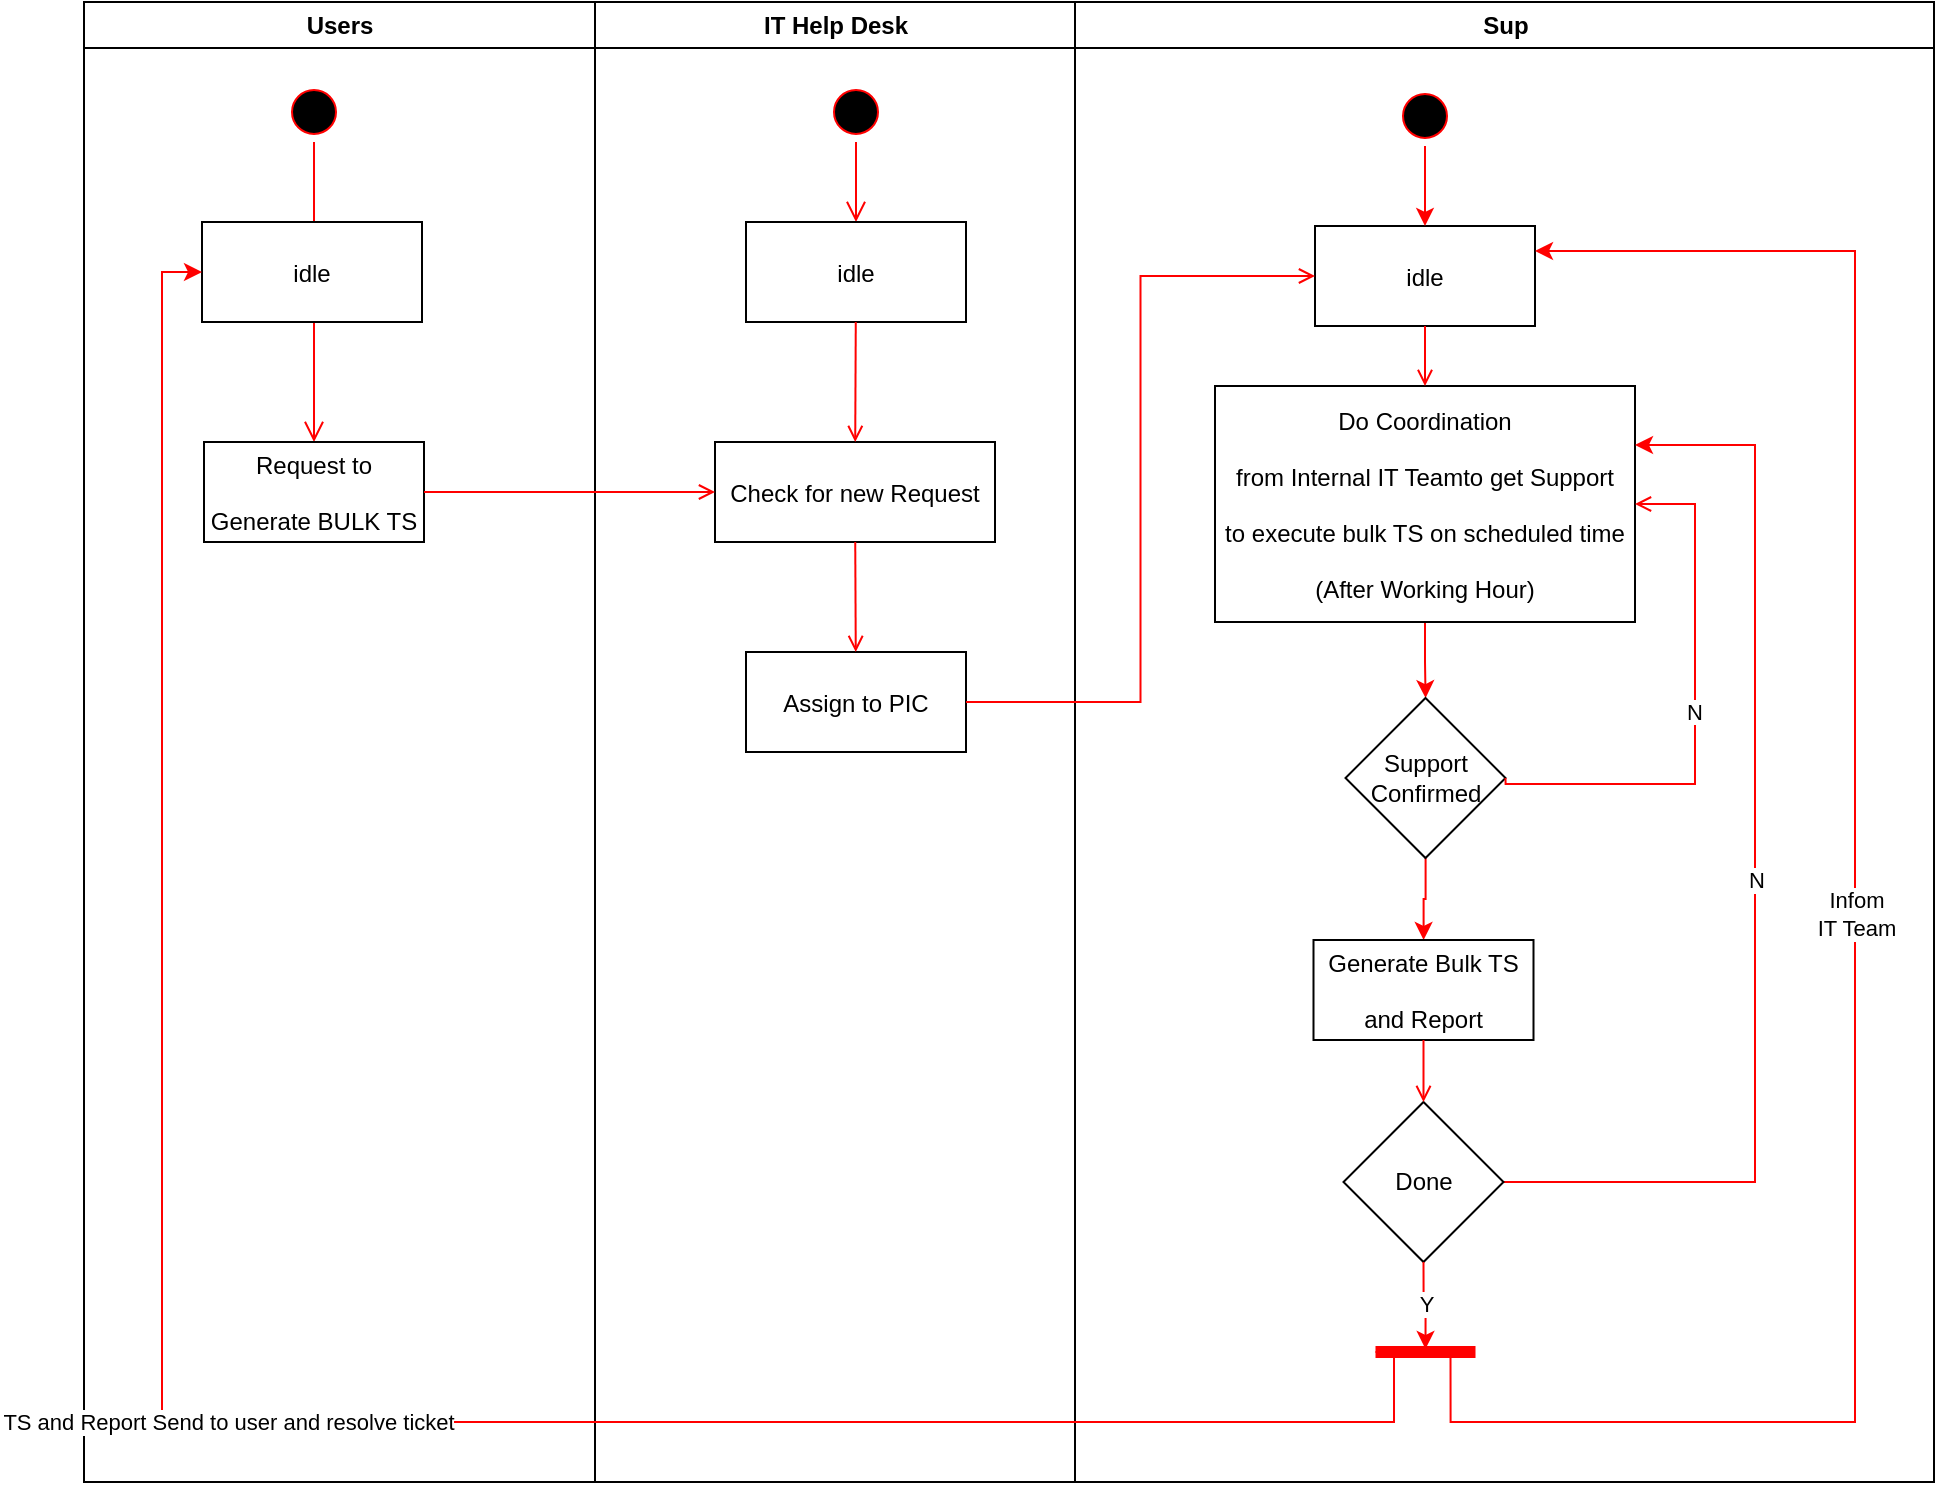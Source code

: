 <mxfile version="15.4.3" type="github">
  <diagram name="Page-1" id="e7e014a7-5840-1c2e-5031-d8a46d1fe8dd">
    <mxGraphModel dx="1955" dy="980" grid="1" gridSize="10" guides="1" tooltips="1" connect="1" arrows="1" fold="1" page="1" pageScale="1" pageWidth="1169" pageHeight="826" background="none" math="0" shadow="0">
      <root>
        <mxCell id="0" />
        <mxCell id="1" parent="0" />
        <mxCell id="2" value="Users" style="swimlane;whiteSpace=wrap" parent="1" vertex="1">
          <mxGeometry x="165" y="60" width="255.5" height="740" as="geometry" />
        </mxCell>
        <mxCell id="5" value="" style="ellipse;shape=startState;fillColor=#000000;strokeColor=#ff0000;" parent="2" vertex="1">
          <mxGeometry x="100" y="40" width="30" height="30" as="geometry" />
        </mxCell>
        <mxCell id="6" value="" style="edgeStyle=elbowEdgeStyle;elbow=horizontal;verticalAlign=bottom;endArrow=open;endSize=8;strokeColor=#FF0000;endFill=1;rounded=0" parent="2" source="5" target="10" edge="1">
          <mxGeometry x="100" y="40" as="geometry">
            <mxPoint x="115.5" y="322" as="targetPoint" />
          </mxGeometry>
        </mxCell>
        <mxCell id="10" value="Request to &#xa;&#xa;Generate BULK TS" style="" parent="2" vertex="1">
          <mxGeometry x="60" y="220" width="110" height="50" as="geometry" />
        </mxCell>
        <mxCell id="SXdFW6bV2_QY-OcFJXrF-66" value="idle" style="" vertex="1" parent="2">
          <mxGeometry x="59" y="110" width="110" height="50" as="geometry" />
        </mxCell>
        <mxCell id="3" value="IT Help Desk" style="swimlane;whiteSpace=wrap;startSize=23;" parent="1" vertex="1">
          <mxGeometry x="420.5" y="60" width="240" height="740" as="geometry" />
        </mxCell>
        <mxCell id="13" value="" style="ellipse;shape=startState;fillColor=#000000;strokeColor=#ff0000;" parent="3" vertex="1">
          <mxGeometry x="115.5" y="40" width="30" height="30" as="geometry" />
        </mxCell>
        <mxCell id="14" value="" style="edgeStyle=elbowEdgeStyle;elbow=horizontal;verticalAlign=bottom;endArrow=open;endSize=8;strokeColor=#FF0000;endFill=1;rounded=0" parent="3" source="13" target="15" edge="1">
          <mxGeometry x="95.5" y="20" as="geometry">
            <mxPoint x="110.5" y="90" as="targetPoint" />
          </mxGeometry>
        </mxCell>
        <mxCell id="15" value="idle" style="" parent="3" vertex="1">
          <mxGeometry x="75.5" y="110" width="110" height="50" as="geometry" />
        </mxCell>
        <mxCell id="16" value="Check for new Request" style="" parent="3" vertex="1">
          <mxGeometry x="60" y="220" width="140" height="50" as="geometry" />
        </mxCell>
        <mxCell id="17" value="" style="endArrow=open;strokeColor=#FF0000;endFill=1;rounded=0" parent="3" source="15" target="16" edge="1">
          <mxGeometry relative="1" as="geometry" />
        </mxCell>
        <mxCell id="18" value="Assign to PIC" style="" parent="3" vertex="1">
          <mxGeometry x="75.5" y="325" width="110" height="50" as="geometry" />
        </mxCell>
        <mxCell id="19" value="" style="endArrow=open;strokeColor=#FF0000;endFill=1;rounded=0" parent="3" source="16" target="18" edge="1">
          <mxGeometry relative="1" as="geometry" />
        </mxCell>
        <mxCell id="4" value="Sup" style="swimlane;whiteSpace=wrap;startSize=23;" parent="1" vertex="1">
          <mxGeometry x="660.5" y="60" width="429.5" height="740" as="geometry" />
        </mxCell>
        <mxCell id="SXdFW6bV2_QY-OcFJXrF-45" value="" style="edgeStyle=orthogonalEdgeStyle;rounded=0;orthogonalLoop=1;jettySize=auto;html=1;strokeColor=#FF0000;" edge="1" parent="4" source="33" target="SXdFW6bV2_QY-OcFJXrF-44">
          <mxGeometry relative="1" as="geometry" />
        </mxCell>
        <mxCell id="33" value="Do Coordination &#xa;&#xa;from Internal IT Teamto get Support&#xa;&#xa;to execute bulk TS on scheduled time &#xa;&#xa;(After Working Hour)" style="" parent="4" vertex="1">
          <mxGeometry x="70" y="192" width="210" height="118" as="geometry" />
        </mxCell>
        <mxCell id="SXdFW6bV2_QY-OcFJXrF-41" value="idle" style="" vertex="1" parent="4">
          <mxGeometry x="120" y="112" width="110" height="50" as="geometry" />
        </mxCell>
        <mxCell id="SXdFW6bV2_QY-OcFJXrF-46" value="" style="edgeStyle=orthogonalEdgeStyle;rounded=0;orthogonalLoop=1;jettySize=auto;html=1;strokeColor=#FF0000;" edge="1" parent="4" source="SXdFW6bV2_QY-OcFJXrF-42" target="SXdFW6bV2_QY-OcFJXrF-41">
          <mxGeometry relative="1" as="geometry" />
        </mxCell>
        <mxCell id="SXdFW6bV2_QY-OcFJXrF-42" value="" style="ellipse;shape=startState;fillColor=#000000;strokeColor=#ff0000;" vertex="1" parent="4">
          <mxGeometry x="160" y="42" width="30" height="30" as="geometry" />
        </mxCell>
        <mxCell id="SXdFW6bV2_QY-OcFJXrF-43" value="" style="endArrow=open;strokeColor=#FF0000;endFill=1;rounded=0;exitX=0.5;exitY=1;exitDx=0;exitDy=0;" edge="1" parent="4" source="SXdFW6bV2_QY-OcFJXrF-41" target="33">
          <mxGeometry relative="1" as="geometry">
            <mxPoint x="320.386" y="298" as="sourcePoint" />
            <mxPoint x="320.114" y="358" as="targetPoint" />
          </mxGeometry>
        </mxCell>
        <mxCell id="SXdFW6bV2_QY-OcFJXrF-53" value="" style="edgeStyle=orthogonalEdgeStyle;rounded=0;orthogonalLoop=1;jettySize=auto;html=1;strokeColor=#FF0000;" edge="1" parent="4" source="SXdFW6bV2_QY-OcFJXrF-44" target="SXdFW6bV2_QY-OcFJXrF-48">
          <mxGeometry relative="1" as="geometry" />
        </mxCell>
        <mxCell id="SXdFW6bV2_QY-OcFJXrF-44" value="&lt;div&gt;Support&lt;/div&gt;&lt;div&gt;Confirmed&lt;br&gt;&lt;/div&gt;" style="rhombus;whiteSpace=wrap;html=1;" vertex="1" parent="4">
          <mxGeometry x="135.25" y="348" width="80" height="80" as="geometry" />
        </mxCell>
        <mxCell id="SXdFW6bV2_QY-OcFJXrF-47" value="N" style="edgeStyle=orthogonalEdgeStyle;strokeColor=#FF0000;endArrow=open;endFill=1;rounded=0;exitX=1;exitY=0.5;exitDx=0;exitDy=0;entryX=1;entryY=0.5;entryDx=0;entryDy=0;" edge="1" parent="4" source="SXdFW6bV2_QY-OcFJXrF-44" target="33">
          <mxGeometry width="100" height="100" relative="1" as="geometry">
            <mxPoint x="-44.5" y="360" as="sourcePoint" />
            <mxPoint x="130" y="147" as="targetPoint" />
            <Array as="points">
              <mxPoint x="215" y="391" />
              <mxPoint x="310" y="391" />
              <mxPoint x="310" y="251" />
            </Array>
          </mxGeometry>
        </mxCell>
        <mxCell id="SXdFW6bV2_QY-OcFJXrF-48" value="Generate Bulk TS &#xa;&#xa;and Report" style="" vertex="1" parent="4">
          <mxGeometry x="119.25" y="469" width="110" height="50" as="geometry" />
        </mxCell>
        <mxCell id="SXdFW6bV2_QY-OcFJXrF-64" value="N" style="edgeStyle=orthogonalEdgeStyle;rounded=0;orthogonalLoop=1;jettySize=auto;html=1;exitX=1;exitY=0.5;exitDx=0;exitDy=0;entryX=1;entryY=0.25;entryDx=0;entryDy=0;strokeColor=#FF0000;" edge="1" parent="4" source="SXdFW6bV2_QY-OcFJXrF-56" target="33">
          <mxGeometry relative="1" as="geometry">
            <Array as="points">
              <mxPoint x="340" y="590" />
              <mxPoint x="340" y="222" />
            </Array>
          </mxGeometry>
        </mxCell>
        <mxCell id="SXdFW6bV2_QY-OcFJXrF-56" value="Done" style="rhombus;whiteSpace=wrap;html=1;" vertex="1" parent="4">
          <mxGeometry x="134.25" y="550" width="80" height="80" as="geometry" />
        </mxCell>
        <mxCell id="SXdFW6bV2_QY-OcFJXrF-57" value="" style="endArrow=open;strokeColor=#FF0000;endFill=1;rounded=0;exitX=0.5;exitY=1;exitDx=0;exitDy=0;entryX=0.5;entryY=0;entryDx=0;entryDy=0;" edge="1" parent="4" source="SXdFW6bV2_QY-OcFJXrF-48" target="SXdFW6bV2_QY-OcFJXrF-56">
          <mxGeometry relative="1" as="geometry">
            <mxPoint x="320.619" y="340" as="sourcePoint" />
            <mxPoint x="320.881" y="395" as="targetPoint" />
          </mxGeometry>
        </mxCell>
        <mxCell id="SXdFW6bV2_QY-OcFJXrF-67" value="&lt;div&gt;Infom&lt;/div&gt;&lt;div&gt;IT Team&lt;br&gt;&lt;/div&gt;" style="edgeStyle=orthogonalEdgeStyle;rounded=0;orthogonalLoop=1;jettySize=auto;html=1;exitX=0.75;exitY=0.5;exitDx=0;exitDy=0;exitPerimeter=0;entryX=1;entryY=0.25;entryDx=0;entryDy=0;strokeColor=#FF0000;" edge="1" parent="4" source="SXdFW6bV2_QY-OcFJXrF-58" target="SXdFW6bV2_QY-OcFJXrF-41">
          <mxGeometry relative="1" as="geometry">
            <Array as="points">
              <mxPoint x="188" y="710" />
              <mxPoint x="390" y="710" />
              <mxPoint x="390" y="125" />
            </Array>
          </mxGeometry>
        </mxCell>
        <mxCell id="SXdFW6bV2_QY-OcFJXrF-58" value="" style="shape=line;strokeWidth=6;strokeColor=#ff0000;rotation=0;" vertex="1" parent="4">
          <mxGeometry x="150.25" y="670" width="50" height="10" as="geometry" />
        </mxCell>
        <mxCell id="SXdFW6bV2_QY-OcFJXrF-59" value="Y" style="edgeStyle=orthogonalEdgeStyle;rounded=0;orthogonalLoop=1;jettySize=auto;html=1;strokeColor=#FF0000;entryX=0.5;entryY=0.35;entryDx=0;entryDy=0;entryPerimeter=0;exitX=0.5;exitY=1;exitDx=0;exitDy=0;" edge="1" parent="4" source="SXdFW6bV2_QY-OcFJXrF-56" target="SXdFW6bV2_QY-OcFJXrF-58">
          <mxGeometry relative="1" as="geometry">
            <mxPoint x="797.5" y="142" as="sourcePoint" />
            <mxPoint x="797.5" y="182.0" as="targetPoint" />
          </mxGeometry>
        </mxCell>
        <mxCell id="20" value="" style="endArrow=open;strokeColor=#FF0000;endFill=1;rounded=0;entryX=0;entryY=0.5;entryDx=0;entryDy=0;" parent="1" source="10" target="16" edge="1">
          <mxGeometry relative="1" as="geometry" />
        </mxCell>
        <mxCell id="37" value="" style="edgeStyle=orthogonalEdgeStyle;strokeColor=#FF0000;endArrow=open;endFill=1;rounded=0;exitX=1;exitY=0.5;exitDx=0;exitDy=0;entryX=0;entryY=0.5;entryDx=0;entryDy=0;" parent="1" target="SXdFW6bV2_QY-OcFJXrF-41" edge="1" source="18">
          <mxGeometry width="100" height="100" relative="1" as="geometry">
            <mxPoint x="630.5" y="489.5" as="sourcePoint" />
            <mxPoint x="750.5" y="489.5" as="targetPoint" />
          </mxGeometry>
        </mxCell>
        <mxCell id="SXdFW6bV2_QY-OcFJXrF-65" value="TS and Report Send to user and resolve ticket" style="edgeStyle=orthogonalEdgeStyle;rounded=0;orthogonalLoop=1;jettySize=auto;html=1;exitX=0;exitY=0.5;exitDx=0;exitDy=0;exitPerimeter=0;strokeColor=#FF0000;entryX=0;entryY=0.5;entryDx=0;entryDy=0;" edge="1" parent="1" source="SXdFW6bV2_QY-OcFJXrF-58" target="SXdFW6bV2_QY-OcFJXrF-66">
          <mxGeometry relative="1" as="geometry">
            <mxPoint x="200" y="200" as="targetPoint" />
            <Array as="points">
              <mxPoint x="820" y="735" />
              <mxPoint x="820" y="770" />
              <mxPoint x="204" y="770" />
              <mxPoint x="204" y="195" />
            </Array>
          </mxGeometry>
        </mxCell>
      </root>
    </mxGraphModel>
  </diagram>
</mxfile>
